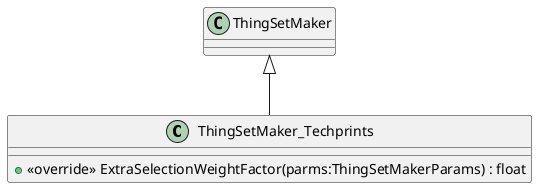 @startuml
class ThingSetMaker_Techprints {
    + <<override>> ExtraSelectionWeightFactor(parms:ThingSetMakerParams) : float
}
ThingSetMaker <|-- ThingSetMaker_Techprints
@enduml
